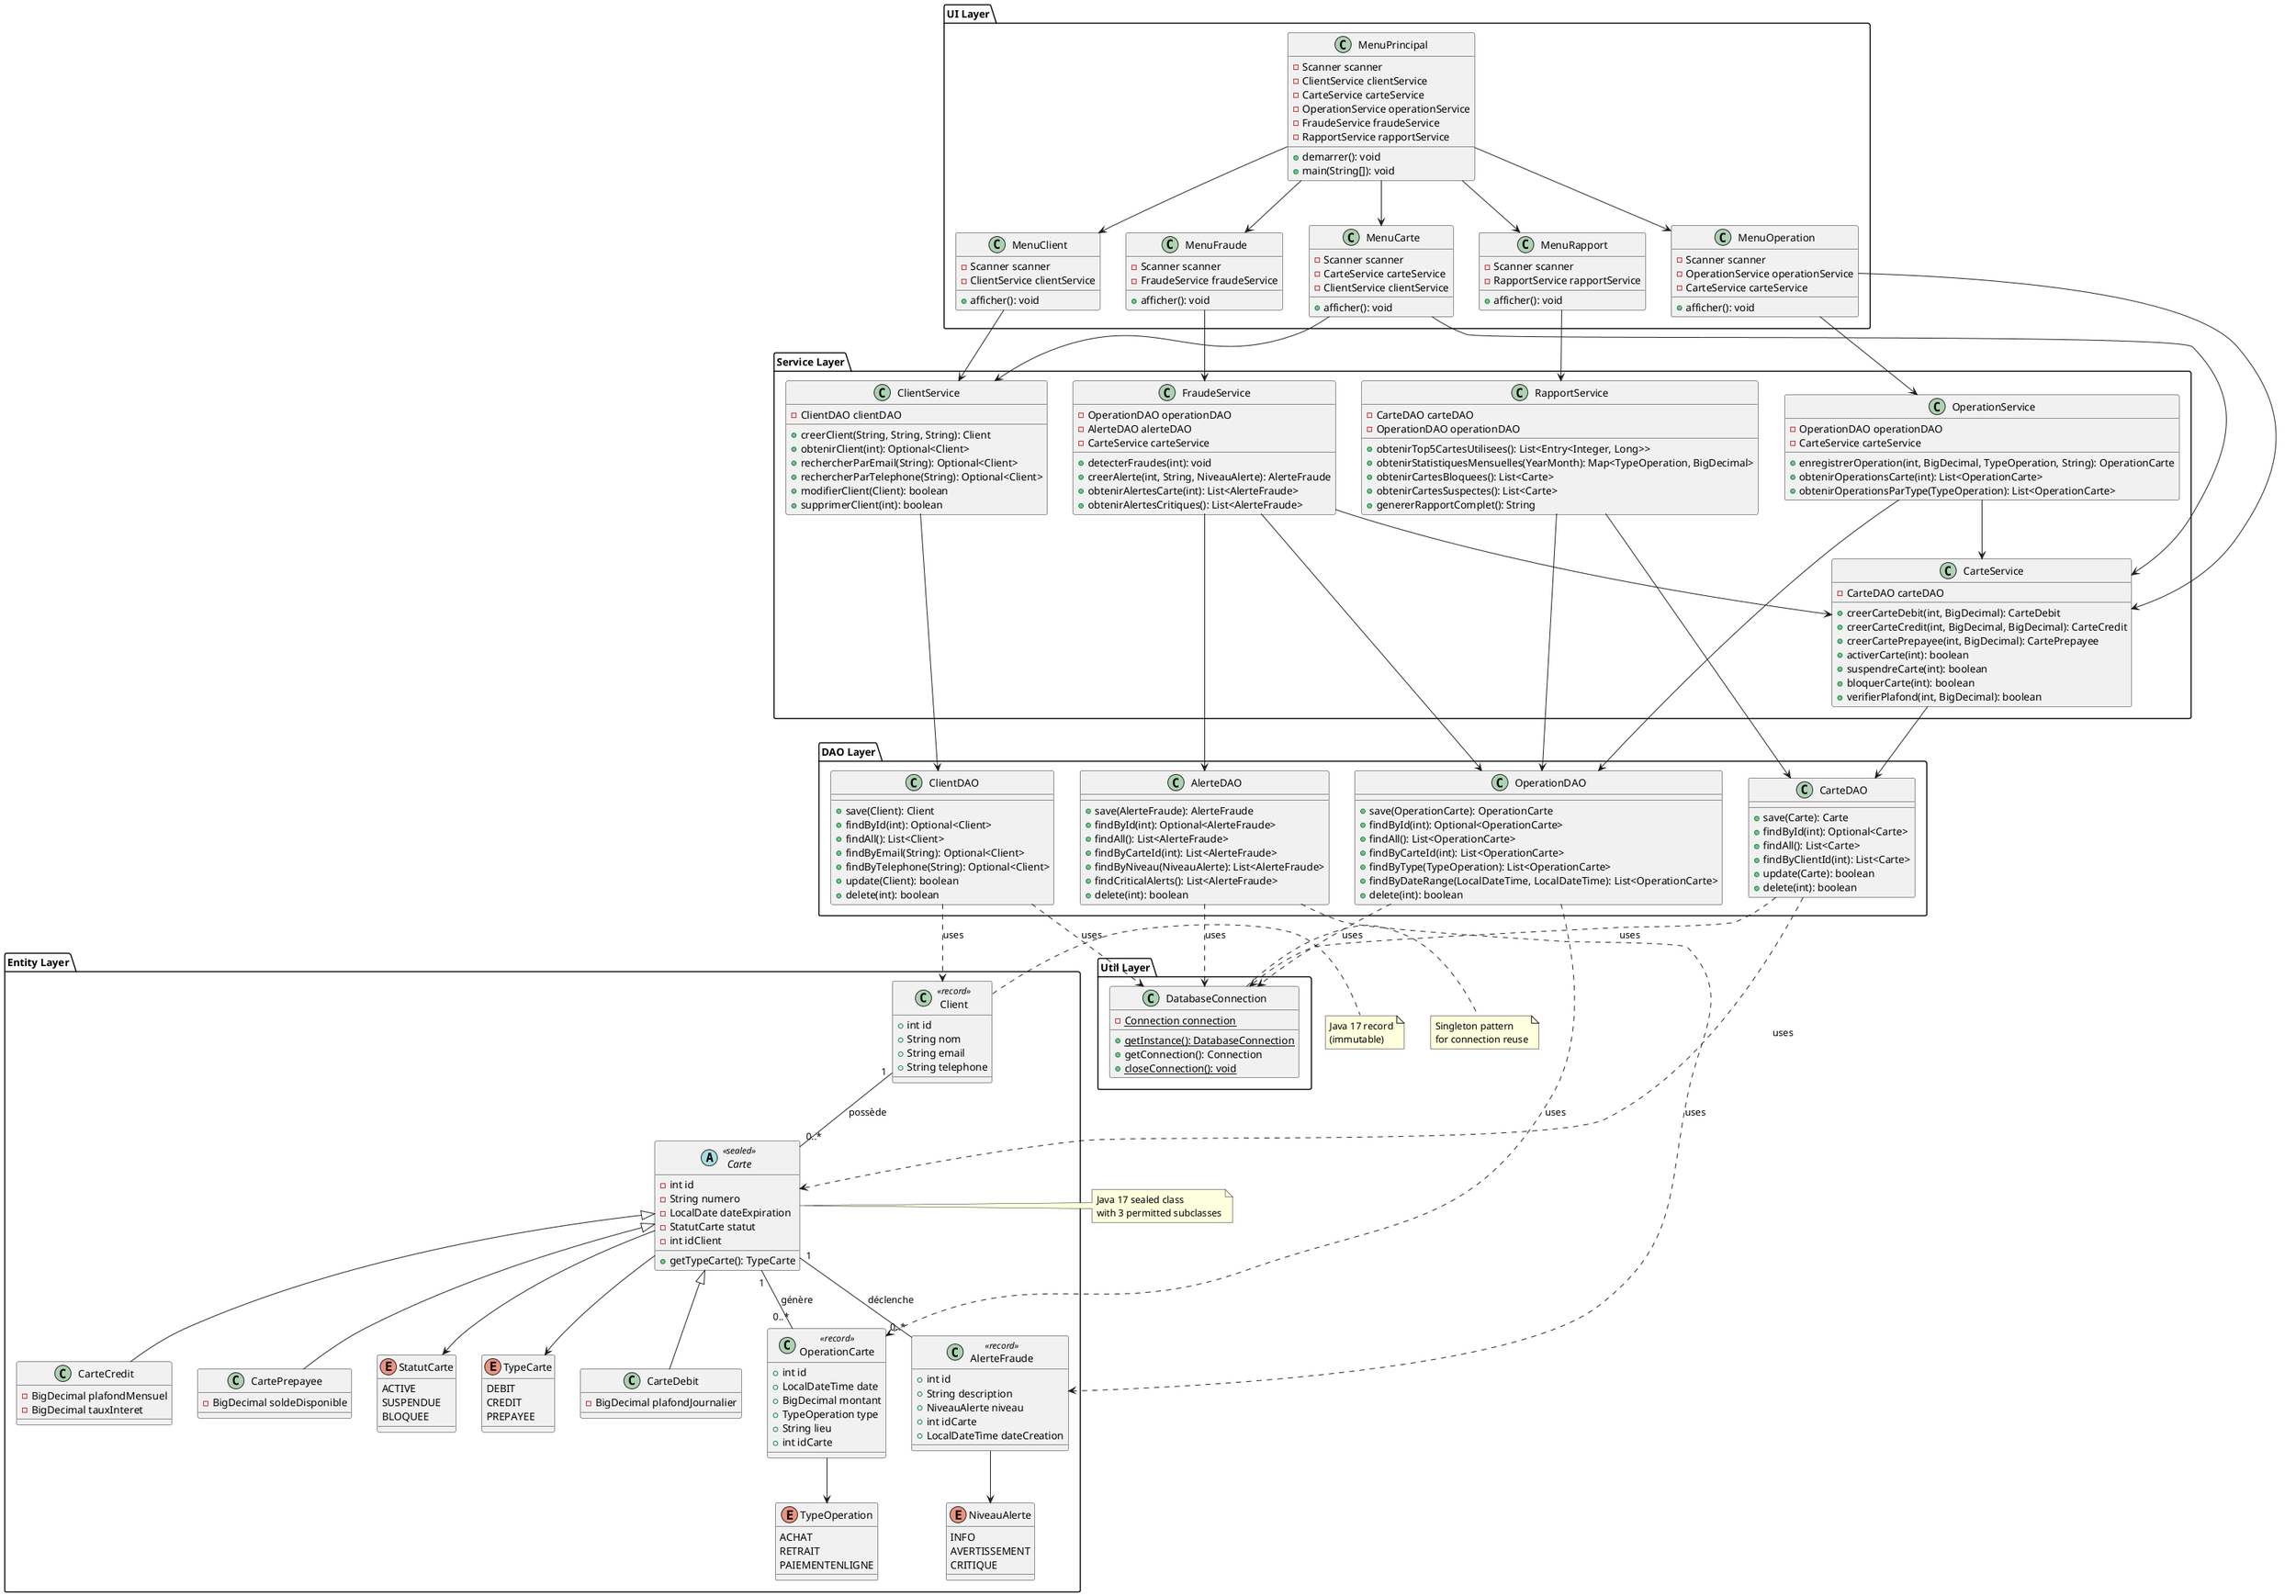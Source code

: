 @startuml Bank Card Management System

' Entity Layer
package "Entity Layer" {
    enum StatutCarte {
        ACTIVE
        SUSPENDUE
        BLOQUEE
    }

    enum TypeCarte {
        DEBIT
        CREDIT
        PREPAYEE
    }

    enum TypeOperation {
        ACHAT
        RETRAIT
        PAIEMENTENLIGNE
    }

    enum NiveauAlerte {
        INFO
        AVERTISSEMENT
        CRITIQUE
    }

    class Client <<record>> {
        +int id
        +String nom
        +String email
        +String telephone
    }

    abstract class Carte <<sealed>> {
        -int id
        -String numero
        -LocalDate dateExpiration
        -StatutCarte statut
        -int idClient
        +getTypeCarte(): TypeCarte
    }

    class CarteDebit {
        -BigDecimal plafondJournalier
    }

    class CarteCredit {
        -BigDecimal plafondMensuel
        -BigDecimal tauxInteret
    }

    class CartePrepayee {
        -BigDecimal soldeDisponible
    }

    class OperationCarte <<record>> {
        +int id
        +LocalDateTime date
        +BigDecimal montant
        +TypeOperation type
        +String lieu
        +int idCarte
    }

    class AlerteFraude <<record>> {
        +int id
        +String description
        +NiveauAlerte niveau
        +int idCarte
        +LocalDateTime dateCreation
    }
}

' DAO Layer
package "DAO Layer" {
    class ClientDAO {
        +save(Client): Client
        +findById(int): Optional<Client>
        +findAll(): List<Client>
        +findByEmail(String): Optional<Client>
        +findByTelephone(String): Optional<Client>
        +update(Client): boolean
        +delete(int): boolean
    }

    class CarteDAO {
        +save(Carte): Carte
        +findById(int): Optional<Carte>
        +findAll(): List<Carte>
        +findByClientId(int): List<Carte>
        +update(Carte): boolean
        +delete(int): boolean
    }

    class OperationDAO {
        +save(OperationCarte): OperationCarte
        +findById(int): Optional<OperationCarte>
        +findAll(): List<OperationCarte>
        +findByCarteId(int): List<OperationCarte>
        +findByType(TypeOperation): List<OperationCarte>
        +findByDateRange(LocalDateTime, LocalDateTime): List<OperationCarte>
        +delete(int): boolean
    }

    class AlerteDAO {
        +save(AlerteFraude): AlerteFraude
        +findById(int): Optional<AlerteFraude>
        +findAll(): List<AlerteFraude>
        +findByCarteId(int): List<AlerteFraude>
        +findByNiveau(NiveauAlerte): List<AlerteFraude>
        +findCriticalAlerts(): List<AlerteFraude>
        +delete(int): boolean
    }
}

' Service Layer
package "Service Layer" {
    class ClientService {
        -ClientDAO clientDAO
        +creerClient(String, String, String): Client
        +obtenirClient(int): Optional<Client>
        +rechercherParEmail(String): Optional<Client>
        +rechercherParTelephone(String): Optional<Client>
        +modifierClient(Client): boolean
        +supprimerClient(int): boolean
    }

    class CarteService {
        -CarteDAO carteDAO
        +creerCarteDebit(int, BigDecimal): CarteDebit
        +creerCarteCredit(int, BigDecimal, BigDecimal): CarteCredit
        +creerCartePrepayee(int, BigDecimal): CartePrepayee
        +activerCarte(int): boolean
        +suspendreCarte(int): boolean
        +bloquerCarte(int): boolean
        +verifierPlafond(int, BigDecimal): boolean
    }

    class OperationService {
        -OperationDAO operationDAO
        -CarteService carteService
        +enregistrerOperation(int, BigDecimal, TypeOperation, String): OperationCarte
        +obtenirOperationsCarte(int): List<OperationCarte>
        +obtenirOperationsParType(TypeOperation): List<OperationCarte>
    }

    class FraudeService {
        -OperationDAO operationDAO
        -AlerteDAO alerteDAO
        -CarteService carteService
        +detecterFraudes(int): void
        +creerAlerte(int, String, NiveauAlerte): AlerteFraude
        +obtenirAlertesCarte(int): List<AlerteFraude>
        +obtenirAlertesCritiques(): List<AlerteFraude>
    }

    class RapportService {
        -CarteDAO carteDAO
        -OperationDAO operationDAO
        +obtenirTop5CartesUtilisees(): List<Entry<Integer, Long>>
        +obtenirStatistiquesMensuelles(YearMonth): Map<TypeOperation, BigDecimal>
        +obtenirCartesBloquees(): List<Carte>
        +obtenirCartesSuspectes(): List<Carte>
        +genererRapportComplet(): String
    }
}

' UI Layer
package "UI Layer" {
    class MenuPrincipal {
        -Scanner scanner
        -ClientService clientService
        -CarteService carteService
        -OperationService operationService
        -FraudeService fraudeService
        -RapportService rapportService
        +demarrer(): void
        +main(String[]): void
    }

    class MenuClient {
        -Scanner scanner
        -ClientService clientService
        +afficher(): void
    }

    class MenuCarte {
        -Scanner scanner
        -CarteService carteService
        -ClientService clientService
        +afficher(): void
    }

    class MenuOperation {
        -Scanner scanner
        -OperationService operationService
        -CarteService carteService
        +afficher(): void
    }

    class MenuFraude {
        -Scanner scanner
        -FraudeService fraudeService
        +afficher(): void
    }

    class MenuRapport {
        -Scanner scanner
        -RapportService rapportService
        +afficher(): void
    }
}

' Util Layer
package "Util Layer" {
    class DatabaseConnection {
        {static} -Connection connection
        {static} +getInstance(): DatabaseConnection
        +getConnection(): Connection
        {static} +closeConnection(): void
    }
}

' Relationships - Entity Layer
Carte <|-- CarteDebit
Carte <|-- CarteCredit
Carte <|-- CartePrepayee
Carte --> StatutCarte
Carte --> TypeCarte
OperationCarte --> TypeOperation
AlerteFraude --> NiveauAlerte

Client "1" -- "0..*" Carte : possède
Carte "1" -- "0..*" OperationCarte : génère
Carte "1" -- "0..*" AlerteFraude : déclenche

' Relationships - DAO Layer
ClientDAO ..> Client : uses
CarteDAO ..> Carte : uses
OperationDAO ..> OperationCarte : uses
AlerteDAO ..> AlerteFraude : uses
ClientDAO ..> DatabaseConnection : uses
CarteDAO ..> DatabaseConnection : uses
OperationDAO ..> DatabaseConnection : uses
AlerteDAO ..> DatabaseConnection : uses

' Relationships - Service Layer
ClientService --> ClientDAO
CarteService --> CarteDAO
OperationService --> OperationDAO
OperationService --> CarteService
FraudeService --> OperationDAO
FraudeService --> AlerteDAO
FraudeService --> CarteService
RapportService --> CarteDAO
RapportService --> OperationDAO

' Relationships - UI Layer
MenuPrincipal --> MenuClient
MenuPrincipal --> MenuCarte
MenuPrincipal --> MenuOperation
MenuPrincipal --> MenuFraude
MenuPrincipal --> MenuRapport
MenuClient --> ClientService
MenuCarte --> CarteService
MenuCarte --> ClientService
MenuOperation --> OperationService
MenuOperation --> CarteService
MenuFraude --> FraudeService
MenuRapport --> RapportService

' Notes
note right of Carte
  Java 17 sealed class
  with 3 permitted subclasses
end note

note right of Client
  Java 17 record
  (immutable)
end note

note right of DatabaseConnection
  Singleton pattern
  for connection reuse
end note

@enduml
